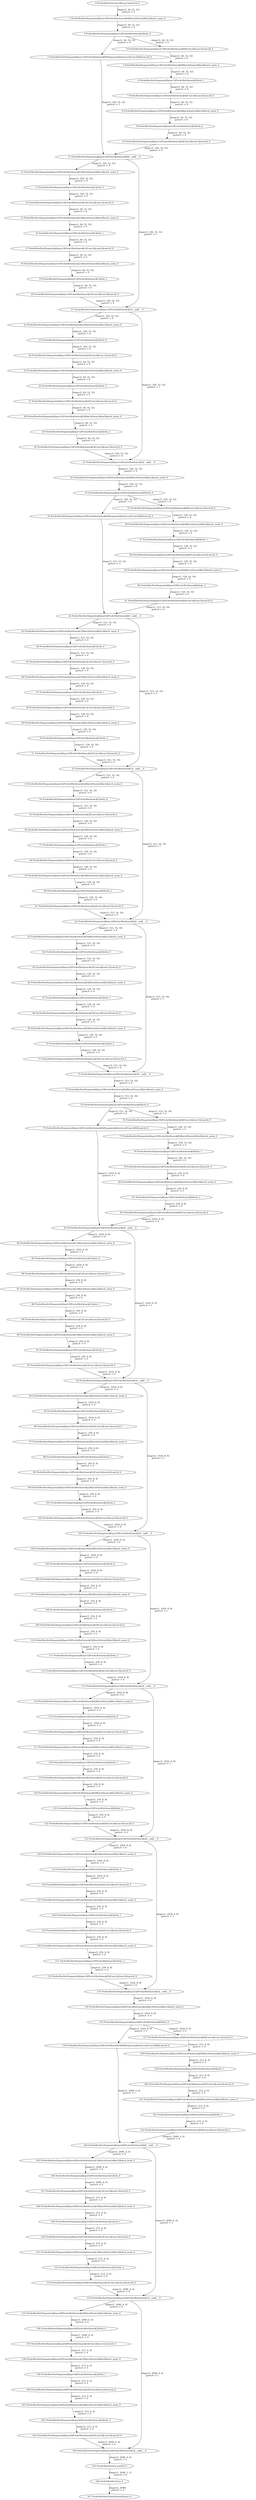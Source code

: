 strict digraph  {
"0 PreActResNet/Conv2d[conv1]/conv2d_0" [id=0, type=conv2d];
"1 PreActResNet/Sequential[layer1]/PreActBottleneck[0]/BatchNorm2d[bn1]/batch_norm_0" [id=1, type=batch_norm];
"2 PreActResNet/Sequential[layer1]/PreActBottleneck[0]/relu_0" [id=2, type=relu];
"3 PreActResNet/Sequential[layer1]/PreActBottleneck[0]/Sequential[shortcut]/Conv2d[0]/conv2d_0" [id=3, type=conv2d];
"4 PreActResNet/Sequential[layer1]/PreActBottleneck[0]/Conv2d[conv1]/conv2d_0" [id=4, type=conv2d];
"5 PreActResNet/Sequential[layer1]/PreActBottleneck[0]/BatchNorm2d[bn2]/batch_norm_0" [id=5, type=batch_norm];
"6 PreActResNet/Sequential[layer1]/PreActBottleneck[0]/relu_1" [id=6, type=relu];
"7 PreActResNet/Sequential[layer1]/PreActBottleneck[0]/Conv2d[conv2]/conv2d_0" [id=7, type=conv2d];
"8 PreActResNet/Sequential[layer1]/PreActBottleneck[0]/BatchNorm2d[bn3]/batch_norm_0" [id=8, type=batch_norm];
"9 PreActResNet/Sequential[layer1]/PreActBottleneck[0]/relu_2" [id=9, type=relu];
"10 PreActResNet/Sequential[layer1]/PreActBottleneck[0]/Conv2d[conv3]/conv2d_0" [id=10, type=conv2d];
"11 PreActResNet/Sequential[layer1]/PreActBottleneck[0]/__iadd___0" [id=11, type=__iadd__];
"12 PreActResNet/Sequential[layer1]/PreActBottleneck[1]/BatchNorm2d[bn1]/batch_norm_0" [id=12, type=batch_norm];
"13 PreActResNet/Sequential[layer1]/PreActBottleneck[1]/relu_0" [id=13, type=relu];
"14 PreActResNet/Sequential[layer1]/PreActBottleneck[1]/Conv2d[conv1]/conv2d_0" [id=14, type=conv2d];
"15 PreActResNet/Sequential[layer1]/PreActBottleneck[1]/BatchNorm2d[bn2]/batch_norm_0" [id=15, type=batch_norm];
"16 PreActResNet/Sequential[layer1]/PreActBottleneck[1]/relu_1" [id=16, type=relu];
"17 PreActResNet/Sequential[layer1]/PreActBottleneck[1]/Conv2d[conv2]/conv2d_0" [id=17, type=conv2d];
"18 PreActResNet/Sequential[layer1]/PreActBottleneck[1]/BatchNorm2d[bn3]/batch_norm_0" [id=18, type=batch_norm];
"19 PreActResNet/Sequential[layer1]/PreActBottleneck[1]/relu_2" [id=19, type=relu];
"20 PreActResNet/Sequential[layer1]/PreActBottleneck[1]/Conv2d[conv3]/conv2d_0" [id=20, type=conv2d];
"21 PreActResNet/Sequential[layer1]/PreActBottleneck[1]/__iadd___0" [id=21, type=__iadd__];
"22 PreActResNet/Sequential[layer1]/PreActBottleneck[2]/BatchNorm2d[bn1]/batch_norm_0" [id=22, type=batch_norm];
"23 PreActResNet/Sequential[layer1]/PreActBottleneck[2]/relu_0" [id=23, type=relu];
"24 PreActResNet/Sequential[layer1]/PreActBottleneck[2]/Conv2d[conv1]/conv2d_0" [id=24, type=conv2d];
"25 PreActResNet/Sequential[layer1]/PreActBottleneck[2]/BatchNorm2d[bn2]/batch_norm_0" [id=25, type=batch_norm];
"26 PreActResNet/Sequential[layer1]/PreActBottleneck[2]/relu_1" [id=26, type=relu];
"27 PreActResNet/Sequential[layer1]/PreActBottleneck[2]/Conv2d[conv2]/conv2d_0" [id=27, type=conv2d];
"28 PreActResNet/Sequential[layer1]/PreActBottleneck[2]/BatchNorm2d[bn3]/batch_norm_0" [id=28, type=batch_norm];
"29 PreActResNet/Sequential[layer1]/PreActBottleneck[2]/relu_2" [id=29, type=relu];
"30 PreActResNet/Sequential[layer1]/PreActBottleneck[2]/Conv2d[conv3]/conv2d_0" [id=30, type=conv2d];
"31 PreActResNet/Sequential[layer1]/PreActBottleneck[2]/__iadd___0" [id=31, type=__iadd__];
"32 PreActResNet/Sequential[layer2]/PreActBottleneck[0]/BatchNorm2d[bn1]/batch_norm_0" [id=32, type=batch_norm];
"33 PreActResNet/Sequential[layer2]/PreActBottleneck[0]/relu_0" [id=33, type=relu];
"34 PreActResNet/Sequential[layer2]/PreActBottleneck[0]/Sequential[shortcut]/Conv2d[0]/conv2d_0" [id=34, type=conv2d];
"35 PreActResNet/Sequential[layer2]/PreActBottleneck[0]/Conv2d[conv1]/conv2d_0" [id=35, type=conv2d];
"36 PreActResNet/Sequential[layer2]/PreActBottleneck[0]/BatchNorm2d[bn2]/batch_norm_0" [id=36, type=batch_norm];
"37 PreActResNet/Sequential[layer2]/PreActBottleneck[0]/relu_1" [id=37, type=relu];
"38 PreActResNet/Sequential[layer2]/PreActBottleneck[0]/Conv2d[conv2]/conv2d_0" [id=38, type=conv2d];
"39 PreActResNet/Sequential[layer2]/PreActBottleneck[0]/BatchNorm2d[bn3]/batch_norm_0" [id=39, type=batch_norm];
"40 PreActResNet/Sequential[layer2]/PreActBottleneck[0]/relu_2" [id=40, type=relu];
"41 PreActResNet/Sequential[layer2]/PreActBottleneck[0]/Conv2d[conv3]/conv2d_0" [id=41, type=conv2d];
"42 PreActResNet/Sequential[layer2]/PreActBottleneck[0]/__iadd___0" [id=42, type=__iadd__];
"43 PreActResNet/Sequential[layer2]/PreActBottleneck[1]/BatchNorm2d[bn1]/batch_norm_0" [id=43, type=batch_norm];
"44 PreActResNet/Sequential[layer2]/PreActBottleneck[1]/relu_0" [id=44, type=relu];
"45 PreActResNet/Sequential[layer2]/PreActBottleneck[1]/Conv2d[conv1]/conv2d_0" [id=45, type=conv2d];
"46 PreActResNet/Sequential[layer2]/PreActBottleneck[1]/BatchNorm2d[bn2]/batch_norm_0" [id=46, type=batch_norm];
"47 PreActResNet/Sequential[layer2]/PreActBottleneck[1]/relu_1" [id=47, type=relu];
"48 PreActResNet/Sequential[layer2]/PreActBottleneck[1]/Conv2d[conv2]/conv2d_0" [id=48, type=conv2d];
"49 PreActResNet/Sequential[layer2]/PreActBottleneck[1]/BatchNorm2d[bn3]/batch_norm_0" [id=49, type=batch_norm];
"50 PreActResNet/Sequential[layer2]/PreActBottleneck[1]/relu_2" [id=50, type=relu];
"51 PreActResNet/Sequential[layer2]/PreActBottleneck[1]/Conv2d[conv3]/conv2d_0" [id=51, type=conv2d];
"52 PreActResNet/Sequential[layer2]/PreActBottleneck[1]/__iadd___0" [id=52, type=__iadd__];
"53 PreActResNet/Sequential[layer2]/PreActBottleneck[2]/BatchNorm2d[bn1]/batch_norm_0" [id=53, type=batch_norm];
"54 PreActResNet/Sequential[layer2]/PreActBottleneck[2]/relu_0" [id=54, type=relu];
"55 PreActResNet/Sequential[layer2]/PreActBottleneck[2]/Conv2d[conv1]/conv2d_0" [id=55, type=conv2d];
"56 PreActResNet/Sequential[layer2]/PreActBottleneck[2]/BatchNorm2d[bn2]/batch_norm_0" [id=56, type=batch_norm];
"57 PreActResNet/Sequential[layer2]/PreActBottleneck[2]/relu_1" [id=57, type=relu];
"58 PreActResNet/Sequential[layer2]/PreActBottleneck[2]/Conv2d[conv2]/conv2d_0" [id=58, type=conv2d];
"59 PreActResNet/Sequential[layer2]/PreActBottleneck[2]/BatchNorm2d[bn3]/batch_norm_0" [id=59, type=batch_norm];
"60 PreActResNet/Sequential[layer2]/PreActBottleneck[2]/relu_2" [id=60, type=relu];
"61 PreActResNet/Sequential[layer2]/PreActBottleneck[2]/Conv2d[conv3]/conv2d_0" [id=61, type=conv2d];
"62 PreActResNet/Sequential[layer2]/PreActBottleneck[2]/__iadd___0" [id=62, type=__iadd__];
"63 PreActResNet/Sequential[layer2]/PreActBottleneck[3]/BatchNorm2d[bn1]/batch_norm_0" [id=63, type=batch_norm];
"64 PreActResNet/Sequential[layer2]/PreActBottleneck[3]/relu_0" [id=64, type=relu];
"65 PreActResNet/Sequential[layer2]/PreActBottleneck[3]/Conv2d[conv1]/conv2d_0" [id=65, type=conv2d];
"66 PreActResNet/Sequential[layer2]/PreActBottleneck[3]/BatchNorm2d[bn2]/batch_norm_0" [id=66, type=batch_norm];
"67 PreActResNet/Sequential[layer2]/PreActBottleneck[3]/relu_1" [id=67, type=relu];
"68 PreActResNet/Sequential[layer2]/PreActBottleneck[3]/Conv2d[conv2]/conv2d_0" [id=68, type=conv2d];
"69 PreActResNet/Sequential[layer2]/PreActBottleneck[3]/BatchNorm2d[bn3]/batch_norm_0" [id=69, type=batch_norm];
"70 PreActResNet/Sequential[layer2]/PreActBottleneck[3]/relu_2" [id=70, type=relu];
"71 PreActResNet/Sequential[layer2]/PreActBottleneck[3]/Conv2d[conv3]/conv2d_0" [id=71, type=conv2d];
"72 PreActResNet/Sequential[layer2]/PreActBottleneck[3]/__iadd___0" [id=72, type=__iadd__];
"73 PreActResNet/Sequential[layer3]/PreActBottleneck[0]/BatchNorm2d[bn1]/batch_norm_0" [id=73, type=batch_norm];
"74 PreActResNet/Sequential[layer3]/PreActBottleneck[0]/relu_0" [id=74, type=relu];
"75 PreActResNet/Sequential[layer3]/PreActBottleneck[0]/Sequential[shortcut]/Conv2d[0]/conv2d_0" [id=75, type=conv2d];
"76 PreActResNet/Sequential[layer3]/PreActBottleneck[0]/Conv2d[conv1]/conv2d_0" [id=76, type=conv2d];
"77 PreActResNet/Sequential[layer3]/PreActBottleneck[0]/BatchNorm2d[bn2]/batch_norm_0" [id=77, type=batch_norm];
"78 PreActResNet/Sequential[layer3]/PreActBottleneck[0]/relu_1" [id=78, type=relu];
"79 PreActResNet/Sequential[layer3]/PreActBottleneck[0]/Conv2d[conv2]/conv2d_0" [id=79, type=conv2d];
"80 PreActResNet/Sequential[layer3]/PreActBottleneck[0]/BatchNorm2d[bn3]/batch_norm_0" [id=80, type=batch_norm];
"81 PreActResNet/Sequential[layer3]/PreActBottleneck[0]/relu_2" [id=81, type=relu];
"82 PreActResNet/Sequential[layer3]/PreActBottleneck[0]/Conv2d[conv3]/conv2d_0" [id=82, type=conv2d];
"83 PreActResNet/Sequential[layer3]/PreActBottleneck[0]/__iadd___0" [id=83, type=__iadd__];
"84 PreActResNet/Sequential[layer3]/PreActBottleneck[1]/BatchNorm2d[bn1]/batch_norm_0" [id=84, type=batch_norm];
"85 PreActResNet/Sequential[layer3]/PreActBottleneck[1]/relu_0" [id=85, type=relu];
"86 PreActResNet/Sequential[layer3]/PreActBottleneck[1]/Conv2d[conv1]/conv2d_0" [id=86, type=conv2d];
"87 PreActResNet/Sequential[layer3]/PreActBottleneck[1]/BatchNorm2d[bn2]/batch_norm_0" [id=87, type=batch_norm];
"88 PreActResNet/Sequential[layer3]/PreActBottleneck[1]/relu_1" [id=88, type=relu];
"89 PreActResNet/Sequential[layer3]/PreActBottleneck[1]/Conv2d[conv2]/conv2d_0" [id=89, type=conv2d];
"90 PreActResNet/Sequential[layer3]/PreActBottleneck[1]/BatchNorm2d[bn3]/batch_norm_0" [id=90, type=batch_norm];
"91 PreActResNet/Sequential[layer3]/PreActBottleneck[1]/relu_2" [id=91, type=relu];
"92 PreActResNet/Sequential[layer3]/PreActBottleneck[1]/Conv2d[conv3]/conv2d_0" [id=92, type=conv2d];
"93 PreActResNet/Sequential[layer3]/PreActBottleneck[1]/__iadd___0" [id=93, type=__iadd__];
"94 PreActResNet/Sequential[layer3]/PreActBottleneck[2]/BatchNorm2d[bn1]/batch_norm_0" [id=94, type=batch_norm];
"95 PreActResNet/Sequential[layer3]/PreActBottleneck[2]/relu_0" [id=95, type=relu];
"96 PreActResNet/Sequential[layer3]/PreActBottleneck[2]/Conv2d[conv1]/conv2d_0" [id=96, type=conv2d];
"97 PreActResNet/Sequential[layer3]/PreActBottleneck[2]/BatchNorm2d[bn2]/batch_norm_0" [id=97, type=batch_norm];
"98 PreActResNet/Sequential[layer3]/PreActBottleneck[2]/relu_1" [id=98, type=relu];
"99 PreActResNet/Sequential[layer3]/PreActBottleneck[2]/Conv2d[conv2]/conv2d_0" [id=99, type=conv2d];
"100 PreActResNet/Sequential[layer3]/PreActBottleneck[2]/BatchNorm2d[bn3]/batch_norm_0" [id=100, type=batch_norm];
"101 PreActResNet/Sequential[layer3]/PreActBottleneck[2]/relu_2" [id=101, type=relu];
"102 PreActResNet/Sequential[layer3]/PreActBottleneck[2]/Conv2d[conv3]/conv2d_0" [id=102, type=conv2d];
"103 PreActResNet/Sequential[layer3]/PreActBottleneck[2]/__iadd___0" [id=103, type=__iadd__];
"104 PreActResNet/Sequential[layer3]/PreActBottleneck[3]/BatchNorm2d[bn1]/batch_norm_0" [id=104, type=batch_norm];
"105 PreActResNet/Sequential[layer3]/PreActBottleneck[3]/relu_0" [id=105, type=relu];
"106 PreActResNet/Sequential[layer3]/PreActBottleneck[3]/Conv2d[conv1]/conv2d_0" [id=106, type=conv2d];
"107 PreActResNet/Sequential[layer3]/PreActBottleneck[3]/BatchNorm2d[bn2]/batch_norm_0" [id=107, type=batch_norm];
"108 PreActResNet/Sequential[layer3]/PreActBottleneck[3]/relu_1" [id=108, type=relu];
"109 PreActResNet/Sequential[layer3]/PreActBottleneck[3]/Conv2d[conv2]/conv2d_0" [id=109, type=conv2d];
"110 PreActResNet/Sequential[layer3]/PreActBottleneck[3]/BatchNorm2d[bn3]/batch_norm_0" [id=110, type=batch_norm];
"111 PreActResNet/Sequential[layer3]/PreActBottleneck[3]/relu_2" [id=111, type=relu];
"112 PreActResNet/Sequential[layer3]/PreActBottleneck[3]/Conv2d[conv3]/conv2d_0" [id=112, type=conv2d];
"113 PreActResNet/Sequential[layer3]/PreActBottleneck[3]/__iadd___0" [id=113, type=__iadd__];
"114 PreActResNet/Sequential[layer3]/PreActBottleneck[4]/BatchNorm2d[bn1]/batch_norm_0" [id=114, type=batch_norm];
"115 PreActResNet/Sequential[layer3]/PreActBottleneck[4]/relu_0" [id=115, type=relu];
"116 PreActResNet/Sequential[layer3]/PreActBottleneck[4]/Conv2d[conv1]/conv2d_0" [id=116, type=conv2d];
"117 PreActResNet/Sequential[layer3]/PreActBottleneck[4]/BatchNorm2d[bn2]/batch_norm_0" [id=117, type=batch_norm];
"118 PreActResNet/Sequential[layer3]/PreActBottleneck[4]/relu_1" [id=118, type=relu];
"119 PreActResNet/Sequential[layer3]/PreActBottleneck[4]/Conv2d[conv2]/conv2d_0" [id=119, type=conv2d];
"120 PreActResNet/Sequential[layer3]/PreActBottleneck[4]/BatchNorm2d[bn3]/batch_norm_0" [id=120, type=batch_norm];
"121 PreActResNet/Sequential[layer3]/PreActBottleneck[4]/relu_2" [id=121, type=relu];
"122 PreActResNet/Sequential[layer3]/PreActBottleneck[4]/Conv2d[conv3]/conv2d_0" [id=122, type=conv2d];
"123 PreActResNet/Sequential[layer3]/PreActBottleneck[4]/__iadd___0" [id=123, type=__iadd__];
"124 PreActResNet/Sequential[layer3]/PreActBottleneck[5]/BatchNorm2d[bn1]/batch_norm_0" [id=124, type=batch_norm];
"125 PreActResNet/Sequential[layer3]/PreActBottleneck[5]/relu_0" [id=125, type=relu];
"126 PreActResNet/Sequential[layer3]/PreActBottleneck[5]/Conv2d[conv1]/conv2d_0" [id=126, type=conv2d];
"127 PreActResNet/Sequential[layer3]/PreActBottleneck[5]/BatchNorm2d[bn2]/batch_norm_0" [id=127, type=batch_norm];
"128 PreActResNet/Sequential[layer3]/PreActBottleneck[5]/relu_1" [id=128, type=relu];
"129 PreActResNet/Sequential[layer3]/PreActBottleneck[5]/Conv2d[conv2]/conv2d_0" [id=129, type=conv2d];
"130 PreActResNet/Sequential[layer3]/PreActBottleneck[5]/BatchNorm2d[bn3]/batch_norm_0" [id=130, type=batch_norm];
"131 PreActResNet/Sequential[layer3]/PreActBottleneck[5]/relu_2" [id=131, type=relu];
"132 PreActResNet/Sequential[layer3]/PreActBottleneck[5]/Conv2d[conv3]/conv2d_0" [id=132, type=conv2d];
"133 PreActResNet/Sequential[layer3]/PreActBottleneck[5]/__iadd___0" [id=133, type=__iadd__];
"134 PreActResNet/Sequential[layer4]/PreActBottleneck[0]/BatchNorm2d[bn1]/batch_norm_0" [id=134, type=batch_norm];
"135 PreActResNet/Sequential[layer4]/PreActBottleneck[0]/relu_0" [id=135, type=relu];
"136 PreActResNet/Sequential[layer4]/PreActBottleneck[0]/Sequential[shortcut]/Conv2d[0]/conv2d_0" [id=136, type=conv2d];
"137 PreActResNet/Sequential[layer4]/PreActBottleneck[0]/Conv2d[conv1]/conv2d_0" [id=137, type=conv2d];
"138 PreActResNet/Sequential[layer4]/PreActBottleneck[0]/BatchNorm2d[bn2]/batch_norm_0" [id=138, type=batch_norm];
"139 PreActResNet/Sequential[layer4]/PreActBottleneck[0]/relu_1" [id=139, type=relu];
"140 PreActResNet/Sequential[layer4]/PreActBottleneck[0]/Conv2d[conv2]/conv2d_0" [id=140, type=conv2d];
"141 PreActResNet/Sequential[layer4]/PreActBottleneck[0]/BatchNorm2d[bn3]/batch_norm_0" [id=141, type=batch_norm];
"142 PreActResNet/Sequential[layer4]/PreActBottleneck[0]/relu_2" [id=142, type=relu];
"143 PreActResNet/Sequential[layer4]/PreActBottleneck[0]/Conv2d[conv3]/conv2d_0" [id=143, type=conv2d];
"144 PreActResNet/Sequential[layer4]/PreActBottleneck[0]/__iadd___0" [id=144, type=__iadd__];
"145 PreActResNet/Sequential[layer4]/PreActBottleneck[1]/BatchNorm2d[bn1]/batch_norm_0" [id=145, type=batch_norm];
"146 PreActResNet/Sequential[layer4]/PreActBottleneck[1]/relu_0" [id=146, type=relu];
"147 PreActResNet/Sequential[layer4]/PreActBottleneck[1]/Conv2d[conv1]/conv2d_0" [id=147, type=conv2d];
"148 PreActResNet/Sequential[layer4]/PreActBottleneck[1]/BatchNorm2d[bn2]/batch_norm_0" [id=148, type=batch_norm];
"149 PreActResNet/Sequential[layer4]/PreActBottleneck[1]/relu_1" [id=149, type=relu];
"150 PreActResNet/Sequential[layer4]/PreActBottleneck[1]/Conv2d[conv2]/conv2d_0" [id=150, type=conv2d];
"151 PreActResNet/Sequential[layer4]/PreActBottleneck[1]/BatchNorm2d[bn3]/batch_norm_0" [id=151, type=batch_norm];
"152 PreActResNet/Sequential[layer4]/PreActBottleneck[1]/relu_2" [id=152, type=relu];
"153 PreActResNet/Sequential[layer4]/PreActBottleneck[1]/Conv2d[conv3]/conv2d_0" [id=153, type=conv2d];
"154 PreActResNet/Sequential[layer4]/PreActBottleneck[1]/__iadd___0" [id=154, type=__iadd__];
"155 PreActResNet/Sequential[layer4]/PreActBottleneck[2]/BatchNorm2d[bn1]/batch_norm_0" [id=155, type=batch_norm];
"156 PreActResNet/Sequential[layer4]/PreActBottleneck[2]/relu_0" [id=156, type=relu];
"157 PreActResNet/Sequential[layer4]/PreActBottleneck[2]/Conv2d[conv1]/conv2d_0" [id=157, type=conv2d];
"158 PreActResNet/Sequential[layer4]/PreActBottleneck[2]/BatchNorm2d[bn2]/batch_norm_0" [id=158, type=batch_norm];
"159 PreActResNet/Sequential[layer4]/PreActBottleneck[2]/relu_1" [id=159, type=relu];
"160 PreActResNet/Sequential[layer4]/PreActBottleneck[2]/Conv2d[conv2]/conv2d_0" [id=160, type=conv2d];
"161 PreActResNet/Sequential[layer4]/PreActBottleneck[2]/BatchNorm2d[bn3]/batch_norm_0" [id=161, type=batch_norm];
"162 PreActResNet/Sequential[layer4]/PreActBottleneck[2]/relu_2" [id=162, type=relu];
"163 PreActResNet/Sequential[layer4]/PreActBottleneck[2]/Conv2d[conv3]/conv2d_0" [id=163, type=conv2d];
"164 PreActResNet/Sequential[layer4]/PreActBottleneck[2]/__iadd___0" [id=164, type=__iadd__];
"165 PreActResNet/avg_pool2d_0" [id=165, type=avg_pool2d];
"166 PreActResNet/view_0" [id=166, type=view];
"167 PreActResNet/Linear[linear]/linear_0" [id=167, type=linear];
"0 PreActResNet/Conv2d[conv1]/conv2d_0" -> "1 PreActResNet/Sequential[layer1]/PreActBottleneck[0]/BatchNorm2d[bn1]/batch_norm_0"  [label="shape:(1, 64, 32, 32)\nports:0 -> 0", style=solid];
"1 PreActResNet/Sequential[layer1]/PreActBottleneck[0]/BatchNorm2d[bn1]/batch_norm_0" -> "2 PreActResNet/Sequential[layer1]/PreActBottleneck[0]/relu_0"  [label="shape:(1, 64, 32, 32)\nports:0 -> 0", style=solid];
"2 PreActResNet/Sequential[layer1]/PreActBottleneck[0]/relu_0" -> "3 PreActResNet/Sequential[layer1]/PreActBottleneck[0]/Sequential[shortcut]/Conv2d[0]/conv2d_0"  [label="shape:(1, 64, 32, 32)\nports:0 -> 0", style=solid];
"2 PreActResNet/Sequential[layer1]/PreActBottleneck[0]/relu_0" -> "4 PreActResNet/Sequential[layer1]/PreActBottleneck[0]/Conv2d[conv1]/conv2d_0"  [label="shape:(1, 64, 32, 32)\nports:0 -> 0", style=solid];
"3 PreActResNet/Sequential[layer1]/PreActBottleneck[0]/Sequential[shortcut]/Conv2d[0]/conv2d_0" -> "11 PreActResNet/Sequential[layer1]/PreActBottleneck[0]/__iadd___0"  [label="shape:(1, 256, 32, 32)\nports:0 -> 1", style=solid];
"4 PreActResNet/Sequential[layer1]/PreActBottleneck[0]/Conv2d[conv1]/conv2d_0" -> "5 PreActResNet/Sequential[layer1]/PreActBottleneck[0]/BatchNorm2d[bn2]/batch_norm_0"  [label="shape:(1, 64, 32, 32)\nports:0 -> 0", style=solid];
"5 PreActResNet/Sequential[layer1]/PreActBottleneck[0]/BatchNorm2d[bn2]/batch_norm_0" -> "6 PreActResNet/Sequential[layer1]/PreActBottleneck[0]/relu_1"  [label="shape:(1, 64, 32, 32)\nports:0 -> 0", style=solid];
"6 PreActResNet/Sequential[layer1]/PreActBottleneck[0]/relu_1" -> "7 PreActResNet/Sequential[layer1]/PreActBottleneck[0]/Conv2d[conv2]/conv2d_0"  [label="shape:(1, 64, 32, 32)\nports:0 -> 0", style=solid];
"7 PreActResNet/Sequential[layer1]/PreActBottleneck[0]/Conv2d[conv2]/conv2d_0" -> "8 PreActResNet/Sequential[layer1]/PreActBottleneck[0]/BatchNorm2d[bn3]/batch_norm_0"  [label="shape:(1, 64, 32, 32)\nports:0 -> 0", style=solid];
"8 PreActResNet/Sequential[layer1]/PreActBottleneck[0]/BatchNorm2d[bn3]/batch_norm_0" -> "9 PreActResNet/Sequential[layer1]/PreActBottleneck[0]/relu_2"  [label="shape:(1, 64, 32, 32)\nports:0 -> 0", style=solid];
"9 PreActResNet/Sequential[layer1]/PreActBottleneck[0]/relu_2" -> "10 PreActResNet/Sequential[layer1]/PreActBottleneck[0]/Conv2d[conv3]/conv2d_0"  [label="shape:(1, 64, 32, 32)\nports:0 -> 0", style=solid];
"10 PreActResNet/Sequential[layer1]/PreActBottleneck[0]/Conv2d[conv3]/conv2d_0" -> "11 PreActResNet/Sequential[layer1]/PreActBottleneck[0]/__iadd___0"  [label="shape:(1, 256, 32, 32)\nports:0 -> 0", style=solid];
"11 PreActResNet/Sequential[layer1]/PreActBottleneck[0]/__iadd___0" -> "12 PreActResNet/Sequential[layer1]/PreActBottleneck[1]/BatchNorm2d[bn1]/batch_norm_0"  [label="shape:(1, 256, 32, 32)\nports:0 -> 0", style=solid];
"11 PreActResNet/Sequential[layer1]/PreActBottleneck[0]/__iadd___0" -> "21 PreActResNet/Sequential[layer1]/PreActBottleneck[1]/__iadd___0"  [label="shape:(1, 256, 32, 32)\nports:0 -> 1", style=solid];
"12 PreActResNet/Sequential[layer1]/PreActBottleneck[1]/BatchNorm2d[bn1]/batch_norm_0" -> "13 PreActResNet/Sequential[layer1]/PreActBottleneck[1]/relu_0"  [label="shape:(1, 256, 32, 32)\nports:0 -> 0", style=solid];
"13 PreActResNet/Sequential[layer1]/PreActBottleneck[1]/relu_0" -> "14 PreActResNet/Sequential[layer1]/PreActBottleneck[1]/Conv2d[conv1]/conv2d_0"  [label="shape:(1, 256, 32, 32)\nports:0 -> 0", style=solid];
"14 PreActResNet/Sequential[layer1]/PreActBottleneck[1]/Conv2d[conv1]/conv2d_0" -> "15 PreActResNet/Sequential[layer1]/PreActBottleneck[1]/BatchNorm2d[bn2]/batch_norm_0"  [label="shape:(1, 64, 32, 32)\nports:0 -> 0", style=solid];
"15 PreActResNet/Sequential[layer1]/PreActBottleneck[1]/BatchNorm2d[bn2]/batch_norm_0" -> "16 PreActResNet/Sequential[layer1]/PreActBottleneck[1]/relu_1"  [label="shape:(1, 64, 32, 32)\nports:0 -> 0", style=solid];
"16 PreActResNet/Sequential[layer1]/PreActBottleneck[1]/relu_1" -> "17 PreActResNet/Sequential[layer1]/PreActBottleneck[1]/Conv2d[conv2]/conv2d_0"  [label="shape:(1, 64, 32, 32)\nports:0 -> 0", style=solid];
"17 PreActResNet/Sequential[layer1]/PreActBottleneck[1]/Conv2d[conv2]/conv2d_0" -> "18 PreActResNet/Sequential[layer1]/PreActBottleneck[1]/BatchNorm2d[bn3]/batch_norm_0"  [label="shape:(1, 64, 32, 32)\nports:0 -> 0", style=solid];
"18 PreActResNet/Sequential[layer1]/PreActBottleneck[1]/BatchNorm2d[bn3]/batch_norm_0" -> "19 PreActResNet/Sequential[layer1]/PreActBottleneck[1]/relu_2"  [label="shape:(1, 64, 32, 32)\nports:0 -> 0", style=solid];
"19 PreActResNet/Sequential[layer1]/PreActBottleneck[1]/relu_2" -> "20 PreActResNet/Sequential[layer1]/PreActBottleneck[1]/Conv2d[conv3]/conv2d_0"  [label="shape:(1, 64, 32, 32)\nports:0 -> 0", style=solid];
"20 PreActResNet/Sequential[layer1]/PreActBottleneck[1]/Conv2d[conv3]/conv2d_0" -> "21 PreActResNet/Sequential[layer1]/PreActBottleneck[1]/__iadd___0"  [label="shape:(1, 256, 32, 32)\nports:0 -> 0", style=solid];
"21 PreActResNet/Sequential[layer1]/PreActBottleneck[1]/__iadd___0" -> "22 PreActResNet/Sequential[layer1]/PreActBottleneck[2]/BatchNorm2d[bn1]/batch_norm_0"  [label="shape:(1, 256, 32, 32)\nports:0 -> 0", style=solid];
"21 PreActResNet/Sequential[layer1]/PreActBottleneck[1]/__iadd___0" -> "31 PreActResNet/Sequential[layer1]/PreActBottleneck[2]/__iadd___0"  [label="shape:(1, 256, 32, 32)\nports:0 -> 1", style=solid];
"22 PreActResNet/Sequential[layer1]/PreActBottleneck[2]/BatchNorm2d[bn1]/batch_norm_0" -> "23 PreActResNet/Sequential[layer1]/PreActBottleneck[2]/relu_0"  [label="shape:(1, 256, 32, 32)\nports:0 -> 0", style=solid];
"23 PreActResNet/Sequential[layer1]/PreActBottleneck[2]/relu_0" -> "24 PreActResNet/Sequential[layer1]/PreActBottleneck[2]/Conv2d[conv1]/conv2d_0"  [label="shape:(1, 256, 32, 32)\nports:0 -> 0", style=solid];
"24 PreActResNet/Sequential[layer1]/PreActBottleneck[2]/Conv2d[conv1]/conv2d_0" -> "25 PreActResNet/Sequential[layer1]/PreActBottleneck[2]/BatchNorm2d[bn2]/batch_norm_0"  [label="shape:(1, 64, 32, 32)\nports:0 -> 0", style=solid];
"25 PreActResNet/Sequential[layer1]/PreActBottleneck[2]/BatchNorm2d[bn2]/batch_norm_0" -> "26 PreActResNet/Sequential[layer1]/PreActBottleneck[2]/relu_1"  [label="shape:(1, 64, 32, 32)\nports:0 -> 0", style=solid];
"26 PreActResNet/Sequential[layer1]/PreActBottleneck[2]/relu_1" -> "27 PreActResNet/Sequential[layer1]/PreActBottleneck[2]/Conv2d[conv2]/conv2d_0"  [label="shape:(1, 64, 32, 32)\nports:0 -> 0", style=solid];
"27 PreActResNet/Sequential[layer1]/PreActBottleneck[2]/Conv2d[conv2]/conv2d_0" -> "28 PreActResNet/Sequential[layer1]/PreActBottleneck[2]/BatchNorm2d[bn3]/batch_norm_0"  [label="shape:(1, 64, 32, 32)\nports:0 -> 0", style=solid];
"28 PreActResNet/Sequential[layer1]/PreActBottleneck[2]/BatchNorm2d[bn3]/batch_norm_0" -> "29 PreActResNet/Sequential[layer1]/PreActBottleneck[2]/relu_2"  [label="shape:(1, 64, 32, 32)\nports:0 -> 0", style=solid];
"29 PreActResNet/Sequential[layer1]/PreActBottleneck[2]/relu_2" -> "30 PreActResNet/Sequential[layer1]/PreActBottleneck[2]/Conv2d[conv3]/conv2d_0"  [label="shape:(1, 64, 32, 32)\nports:0 -> 0", style=solid];
"30 PreActResNet/Sequential[layer1]/PreActBottleneck[2]/Conv2d[conv3]/conv2d_0" -> "31 PreActResNet/Sequential[layer1]/PreActBottleneck[2]/__iadd___0"  [label="shape:(1, 256, 32, 32)\nports:0 -> 0", style=solid];
"31 PreActResNet/Sequential[layer1]/PreActBottleneck[2]/__iadd___0" -> "32 PreActResNet/Sequential[layer2]/PreActBottleneck[0]/BatchNorm2d[bn1]/batch_norm_0"  [label="shape:(1, 256, 32, 32)\nports:0 -> 0", style=solid];
"32 PreActResNet/Sequential[layer2]/PreActBottleneck[0]/BatchNorm2d[bn1]/batch_norm_0" -> "33 PreActResNet/Sequential[layer2]/PreActBottleneck[0]/relu_0"  [label="shape:(1, 256, 32, 32)\nports:0 -> 0", style=solid];
"33 PreActResNet/Sequential[layer2]/PreActBottleneck[0]/relu_0" -> "34 PreActResNet/Sequential[layer2]/PreActBottleneck[0]/Sequential[shortcut]/Conv2d[0]/conv2d_0"  [label="shape:(1, 256, 32, 32)\nports:0 -> 0", style=solid];
"33 PreActResNet/Sequential[layer2]/PreActBottleneck[0]/relu_0" -> "35 PreActResNet/Sequential[layer2]/PreActBottleneck[0]/Conv2d[conv1]/conv2d_0"  [label="shape:(1, 256, 32, 32)\nports:0 -> 0", style=solid];
"34 PreActResNet/Sequential[layer2]/PreActBottleneck[0]/Sequential[shortcut]/Conv2d[0]/conv2d_0" -> "42 PreActResNet/Sequential[layer2]/PreActBottleneck[0]/__iadd___0"  [label="shape:(1, 512, 16, 16)\nports:0 -> 1", style=solid];
"35 PreActResNet/Sequential[layer2]/PreActBottleneck[0]/Conv2d[conv1]/conv2d_0" -> "36 PreActResNet/Sequential[layer2]/PreActBottleneck[0]/BatchNorm2d[bn2]/batch_norm_0"  [label="shape:(1, 128, 32, 32)\nports:0 -> 0", style=solid];
"36 PreActResNet/Sequential[layer2]/PreActBottleneck[0]/BatchNorm2d[bn2]/batch_norm_0" -> "37 PreActResNet/Sequential[layer2]/PreActBottleneck[0]/relu_1"  [label="shape:(1, 128, 32, 32)\nports:0 -> 0", style=solid];
"37 PreActResNet/Sequential[layer2]/PreActBottleneck[0]/relu_1" -> "38 PreActResNet/Sequential[layer2]/PreActBottleneck[0]/Conv2d[conv2]/conv2d_0"  [label="shape:(1, 128, 32, 32)\nports:0 -> 0", style=solid];
"38 PreActResNet/Sequential[layer2]/PreActBottleneck[0]/Conv2d[conv2]/conv2d_0" -> "39 PreActResNet/Sequential[layer2]/PreActBottleneck[0]/BatchNorm2d[bn3]/batch_norm_0"  [label="shape:(1, 128, 16, 16)\nports:0 -> 0", style=solid];
"39 PreActResNet/Sequential[layer2]/PreActBottleneck[0]/BatchNorm2d[bn3]/batch_norm_0" -> "40 PreActResNet/Sequential[layer2]/PreActBottleneck[0]/relu_2"  [label="shape:(1, 128, 16, 16)\nports:0 -> 0", style=solid];
"40 PreActResNet/Sequential[layer2]/PreActBottleneck[0]/relu_2" -> "41 PreActResNet/Sequential[layer2]/PreActBottleneck[0]/Conv2d[conv3]/conv2d_0"  [label="shape:(1, 128, 16, 16)\nports:0 -> 0", style=solid];
"41 PreActResNet/Sequential[layer2]/PreActBottleneck[0]/Conv2d[conv3]/conv2d_0" -> "42 PreActResNet/Sequential[layer2]/PreActBottleneck[0]/__iadd___0"  [label="shape:(1, 512, 16, 16)\nports:0 -> 0", style=solid];
"42 PreActResNet/Sequential[layer2]/PreActBottleneck[0]/__iadd___0" -> "43 PreActResNet/Sequential[layer2]/PreActBottleneck[1]/BatchNorm2d[bn1]/batch_norm_0"  [label="shape:(1, 512, 16, 16)\nports:0 -> 0", style=solid];
"42 PreActResNet/Sequential[layer2]/PreActBottleneck[0]/__iadd___0" -> "52 PreActResNet/Sequential[layer2]/PreActBottleneck[1]/__iadd___0"  [label="shape:(1, 512, 16, 16)\nports:0 -> 1", style=solid];
"43 PreActResNet/Sequential[layer2]/PreActBottleneck[1]/BatchNorm2d[bn1]/batch_norm_0" -> "44 PreActResNet/Sequential[layer2]/PreActBottleneck[1]/relu_0"  [label="shape:(1, 512, 16, 16)\nports:0 -> 0", style=solid];
"44 PreActResNet/Sequential[layer2]/PreActBottleneck[1]/relu_0" -> "45 PreActResNet/Sequential[layer2]/PreActBottleneck[1]/Conv2d[conv1]/conv2d_0"  [label="shape:(1, 512, 16, 16)\nports:0 -> 0", style=solid];
"45 PreActResNet/Sequential[layer2]/PreActBottleneck[1]/Conv2d[conv1]/conv2d_0" -> "46 PreActResNet/Sequential[layer2]/PreActBottleneck[1]/BatchNorm2d[bn2]/batch_norm_0"  [label="shape:(1, 128, 16, 16)\nports:0 -> 0", style=solid];
"46 PreActResNet/Sequential[layer2]/PreActBottleneck[1]/BatchNorm2d[bn2]/batch_norm_0" -> "47 PreActResNet/Sequential[layer2]/PreActBottleneck[1]/relu_1"  [label="shape:(1, 128, 16, 16)\nports:0 -> 0", style=solid];
"47 PreActResNet/Sequential[layer2]/PreActBottleneck[1]/relu_1" -> "48 PreActResNet/Sequential[layer2]/PreActBottleneck[1]/Conv2d[conv2]/conv2d_0"  [label="shape:(1, 128, 16, 16)\nports:0 -> 0", style=solid];
"48 PreActResNet/Sequential[layer2]/PreActBottleneck[1]/Conv2d[conv2]/conv2d_0" -> "49 PreActResNet/Sequential[layer2]/PreActBottleneck[1]/BatchNorm2d[bn3]/batch_norm_0"  [label="shape:(1, 128, 16, 16)\nports:0 -> 0", style=solid];
"49 PreActResNet/Sequential[layer2]/PreActBottleneck[1]/BatchNorm2d[bn3]/batch_norm_0" -> "50 PreActResNet/Sequential[layer2]/PreActBottleneck[1]/relu_2"  [label="shape:(1, 128, 16, 16)\nports:0 -> 0", style=solid];
"50 PreActResNet/Sequential[layer2]/PreActBottleneck[1]/relu_2" -> "51 PreActResNet/Sequential[layer2]/PreActBottleneck[1]/Conv2d[conv3]/conv2d_0"  [label="shape:(1, 128, 16, 16)\nports:0 -> 0", style=solid];
"51 PreActResNet/Sequential[layer2]/PreActBottleneck[1]/Conv2d[conv3]/conv2d_0" -> "52 PreActResNet/Sequential[layer2]/PreActBottleneck[1]/__iadd___0"  [label="shape:(1, 512, 16, 16)\nports:0 -> 0", style=solid];
"52 PreActResNet/Sequential[layer2]/PreActBottleneck[1]/__iadd___0" -> "53 PreActResNet/Sequential[layer2]/PreActBottleneck[2]/BatchNorm2d[bn1]/batch_norm_0"  [label="shape:(1, 512, 16, 16)\nports:0 -> 0", style=solid];
"52 PreActResNet/Sequential[layer2]/PreActBottleneck[1]/__iadd___0" -> "62 PreActResNet/Sequential[layer2]/PreActBottleneck[2]/__iadd___0"  [label="shape:(1, 512, 16, 16)\nports:0 -> 1", style=solid];
"53 PreActResNet/Sequential[layer2]/PreActBottleneck[2]/BatchNorm2d[bn1]/batch_norm_0" -> "54 PreActResNet/Sequential[layer2]/PreActBottleneck[2]/relu_0"  [label="shape:(1, 512, 16, 16)\nports:0 -> 0", style=solid];
"54 PreActResNet/Sequential[layer2]/PreActBottleneck[2]/relu_0" -> "55 PreActResNet/Sequential[layer2]/PreActBottleneck[2]/Conv2d[conv1]/conv2d_0"  [label="shape:(1, 512, 16, 16)\nports:0 -> 0", style=solid];
"55 PreActResNet/Sequential[layer2]/PreActBottleneck[2]/Conv2d[conv1]/conv2d_0" -> "56 PreActResNet/Sequential[layer2]/PreActBottleneck[2]/BatchNorm2d[bn2]/batch_norm_0"  [label="shape:(1, 128, 16, 16)\nports:0 -> 0", style=solid];
"56 PreActResNet/Sequential[layer2]/PreActBottleneck[2]/BatchNorm2d[bn2]/batch_norm_0" -> "57 PreActResNet/Sequential[layer2]/PreActBottleneck[2]/relu_1"  [label="shape:(1, 128, 16, 16)\nports:0 -> 0", style=solid];
"57 PreActResNet/Sequential[layer2]/PreActBottleneck[2]/relu_1" -> "58 PreActResNet/Sequential[layer2]/PreActBottleneck[2]/Conv2d[conv2]/conv2d_0"  [label="shape:(1, 128, 16, 16)\nports:0 -> 0", style=solid];
"58 PreActResNet/Sequential[layer2]/PreActBottleneck[2]/Conv2d[conv2]/conv2d_0" -> "59 PreActResNet/Sequential[layer2]/PreActBottleneck[2]/BatchNorm2d[bn3]/batch_norm_0"  [label="shape:(1, 128, 16, 16)\nports:0 -> 0", style=solid];
"59 PreActResNet/Sequential[layer2]/PreActBottleneck[2]/BatchNorm2d[bn3]/batch_norm_0" -> "60 PreActResNet/Sequential[layer2]/PreActBottleneck[2]/relu_2"  [label="shape:(1, 128, 16, 16)\nports:0 -> 0", style=solid];
"60 PreActResNet/Sequential[layer2]/PreActBottleneck[2]/relu_2" -> "61 PreActResNet/Sequential[layer2]/PreActBottleneck[2]/Conv2d[conv3]/conv2d_0"  [label="shape:(1, 128, 16, 16)\nports:0 -> 0", style=solid];
"61 PreActResNet/Sequential[layer2]/PreActBottleneck[2]/Conv2d[conv3]/conv2d_0" -> "62 PreActResNet/Sequential[layer2]/PreActBottleneck[2]/__iadd___0"  [label="shape:(1, 512, 16, 16)\nports:0 -> 0", style=solid];
"62 PreActResNet/Sequential[layer2]/PreActBottleneck[2]/__iadd___0" -> "63 PreActResNet/Sequential[layer2]/PreActBottleneck[3]/BatchNorm2d[bn1]/batch_norm_0"  [label="shape:(1, 512, 16, 16)\nports:0 -> 0", style=solid];
"62 PreActResNet/Sequential[layer2]/PreActBottleneck[2]/__iadd___0" -> "72 PreActResNet/Sequential[layer2]/PreActBottleneck[3]/__iadd___0"  [label="shape:(1, 512, 16, 16)\nports:0 -> 1", style=solid];
"63 PreActResNet/Sequential[layer2]/PreActBottleneck[3]/BatchNorm2d[bn1]/batch_norm_0" -> "64 PreActResNet/Sequential[layer2]/PreActBottleneck[3]/relu_0"  [label="shape:(1, 512, 16, 16)\nports:0 -> 0", style=solid];
"64 PreActResNet/Sequential[layer2]/PreActBottleneck[3]/relu_0" -> "65 PreActResNet/Sequential[layer2]/PreActBottleneck[3]/Conv2d[conv1]/conv2d_0"  [label="shape:(1, 512, 16, 16)\nports:0 -> 0", style=solid];
"65 PreActResNet/Sequential[layer2]/PreActBottleneck[3]/Conv2d[conv1]/conv2d_0" -> "66 PreActResNet/Sequential[layer2]/PreActBottleneck[3]/BatchNorm2d[bn2]/batch_norm_0"  [label="shape:(1, 128, 16, 16)\nports:0 -> 0", style=solid];
"66 PreActResNet/Sequential[layer2]/PreActBottleneck[3]/BatchNorm2d[bn2]/batch_norm_0" -> "67 PreActResNet/Sequential[layer2]/PreActBottleneck[3]/relu_1"  [label="shape:(1, 128, 16, 16)\nports:0 -> 0", style=solid];
"67 PreActResNet/Sequential[layer2]/PreActBottleneck[3]/relu_1" -> "68 PreActResNet/Sequential[layer2]/PreActBottleneck[3]/Conv2d[conv2]/conv2d_0"  [label="shape:(1, 128, 16, 16)\nports:0 -> 0", style=solid];
"68 PreActResNet/Sequential[layer2]/PreActBottleneck[3]/Conv2d[conv2]/conv2d_0" -> "69 PreActResNet/Sequential[layer2]/PreActBottleneck[3]/BatchNorm2d[bn3]/batch_norm_0"  [label="shape:(1, 128, 16, 16)\nports:0 -> 0", style=solid];
"69 PreActResNet/Sequential[layer2]/PreActBottleneck[3]/BatchNorm2d[bn3]/batch_norm_0" -> "70 PreActResNet/Sequential[layer2]/PreActBottleneck[3]/relu_2"  [label="shape:(1, 128, 16, 16)\nports:0 -> 0", style=solid];
"70 PreActResNet/Sequential[layer2]/PreActBottleneck[3]/relu_2" -> "71 PreActResNet/Sequential[layer2]/PreActBottleneck[3]/Conv2d[conv3]/conv2d_0"  [label="shape:(1, 128, 16, 16)\nports:0 -> 0", style=solid];
"71 PreActResNet/Sequential[layer2]/PreActBottleneck[3]/Conv2d[conv3]/conv2d_0" -> "72 PreActResNet/Sequential[layer2]/PreActBottleneck[3]/__iadd___0"  [label="shape:(1, 512, 16, 16)\nports:0 -> 0", style=solid];
"72 PreActResNet/Sequential[layer2]/PreActBottleneck[3]/__iadd___0" -> "73 PreActResNet/Sequential[layer3]/PreActBottleneck[0]/BatchNorm2d[bn1]/batch_norm_0"  [label="shape:(1, 512, 16, 16)\nports:0 -> 0", style=solid];
"73 PreActResNet/Sequential[layer3]/PreActBottleneck[0]/BatchNorm2d[bn1]/batch_norm_0" -> "74 PreActResNet/Sequential[layer3]/PreActBottleneck[0]/relu_0"  [label="shape:(1, 512, 16, 16)\nports:0 -> 0", style=solid];
"74 PreActResNet/Sequential[layer3]/PreActBottleneck[0]/relu_0" -> "75 PreActResNet/Sequential[layer3]/PreActBottleneck[0]/Sequential[shortcut]/Conv2d[0]/conv2d_0"  [label="shape:(1, 512, 16, 16)\nports:0 -> 0", style=solid];
"74 PreActResNet/Sequential[layer3]/PreActBottleneck[0]/relu_0" -> "76 PreActResNet/Sequential[layer3]/PreActBottleneck[0]/Conv2d[conv1]/conv2d_0"  [label="shape:(1, 512, 16, 16)\nports:0 -> 0", style=solid];
"75 PreActResNet/Sequential[layer3]/PreActBottleneck[0]/Sequential[shortcut]/Conv2d[0]/conv2d_0" -> "83 PreActResNet/Sequential[layer3]/PreActBottleneck[0]/__iadd___0"  [label="shape:(1, 1024, 8, 8)\nports:0 -> 1", style=solid];
"76 PreActResNet/Sequential[layer3]/PreActBottleneck[0]/Conv2d[conv1]/conv2d_0" -> "77 PreActResNet/Sequential[layer3]/PreActBottleneck[0]/BatchNorm2d[bn2]/batch_norm_0"  [label="shape:(1, 256, 16, 16)\nports:0 -> 0", style=solid];
"77 PreActResNet/Sequential[layer3]/PreActBottleneck[0]/BatchNorm2d[bn2]/batch_norm_0" -> "78 PreActResNet/Sequential[layer3]/PreActBottleneck[0]/relu_1"  [label="shape:(1, 256, 16, 16)\nports:0 -> 0", style=solid];
"78 PreActResNet/Sequential[layer3]/PreActBottleneck[0]/relu_1" -> "79 PreActResNet/Sequential[layer3]/PreActBottleneck[0]/Conv2d[conv2]/conv2d_0"  [label="shape:(1, 256, 16, 16)\nports:0 -> 0", style=solid];
"79 PreActResNet/Sequential[layer3]/PreActBottleneck[0]/Conv2d[conv2]/conv2d_0" -> "80 PreActResNet/Sequential[layer3]/PreActBottleneck[0]/BatchNorm2d[bn3]/batch_norm_0"  [label="shape:(1, 256, 8, 8)\nports:0 -> 0", style=solid];
"80 PreActResNet/Sequential[layer3]/PreActBottleneck[0]/BatchNorm2d[bn3]/batch_norm_0" -> "81 PreActResNet/Sequential[layer3]/PreActBottleneck[0]/relu_2"  [label="shape:(1, 256, 8, 8)\nports:0 -> 0", style=solid];
"81 PreActResNet/Sequential[layer3]/PreActBottleneck[0]/relu_2" -> "82 PreActResNet/Sequential[layer3]/PreActBottleneck[0]/Conv2d[conv3]/conv2d_0"  [label="shape:(1, 256, 8, 8)\nports:0 -> 0", style=solid];
"82 PreActResNet/Sequential[layer3]/PreActBottleneck[0]/Conv2d[conv3]/conv2d_0" -> "83 PreActResNet/Sequential[layer3]/PreActBottleneck[0]/__iadd___0"  [label="shape:(1, 1024, 8, 8)\nports:0 -> 0", style=solid];
"83 PreActResNet/Sequential[layer3]/PreActBottleneck[0]/__iadd___0" -> "84 PreActResNet/Sequential[layer3]/PreActBottleneck[1]/BatchNorm2d[bn1]/batch_norm_0"  [label="shape:(1, 1024, 8, 8)\nports:0 -> 0", style=solid];
"83 PreActResNet/Sequential[layer3]/PreActBottleneck[0]/__iadd___0" -> "93 PreActResNet/Sequential[layer3]/PreActBottleneck[1]/__iadd___0"  [label="shape:(1, 1024, 8, 8)\nports:0 -> 1", style=solid];
"84 PreActResNet/Sequential[layer3]/PreActBottleneck[1]/BatchNorm2d[bn1]/batch_norm_0" -> "85 PreActResNet/Sequential[layer3]/PreActBottleneck[1]/relu_0"  [label="shape:(1, 1024, 8, 8)\nports:0 -> 0", style=solid];
"85 PreActResNet/Sequential[layer3]/PreActBottleneck[1]/relu_0" -> "86 PreActResNet/Sequential[layer3]/PreActBottleneck[1]/Conv2d[conv1]/conv2d_0"  [label="shape:(1, 1024, 8, 8)\nports:0 -> 0", style=solid];
"86 PreActResNet/Sequential[layer3]/PreActBottleneck[1]/Conv2d[conv1]/conv2d_0" -> "87 PreActResNet/Sequential[layer3]/PreActBottleneck[1]/BatchNorm2d[bn2]/batch_norm_0"  [label="shape:(1, 256, 8, 8)\nports:0 -> 0", style=solid];
"87 PreActResNet/Sequential[layer3]/PreActBottleneck[1]/BatchNorm2d[bn2]/batch_norm_0" -> "88 PreActResNet/Sequential[layer3]/PreActBottleneck[1]/relu_1"  [label="shape:(1, 256, 8, 8)\nports:0 -> 0", style=solid];
"88 PreActResNet/Sequential[layer3]/PreActBottleneck[1]/relu_1" -> "89 PreActResNet/Sequential[layer3]/PreActBottleneck[1]/Conv2d[conv2]/conv2d_0"  [label="shape:(1, 256, 8, 8)\nports:0 -> 0", style=solid];
"89 PreActResNet/Sequential[layer3]/PreActBottleneck[1]/Conv2d[conv2]/conv2d_0" -> "90 PreActResNet/Sequential[layer3]/PreActBottleneck[1]/BatchNorm2d[bn3]/batch_norm_0"  [label="shape:(1, 256, 8, 8)\nports:0 -> 0", style=solid];
"90 PreActResNet/Sequential[layer3]/PreActBottleneck[1]/BatchNorm2d[bn3]/batch_norm_0" -> "91 PreActResNet/Sequential[layer3]/PreActBottleneck[1]/relu_2"  [label="shape:(1, 256, 8, 8)\nports:0 -> 0", style=solid];
"91 PreActResNet/Sequential[layer3]/PreActBottleneck[1]/relu_2" -> "92 PreActResNet/Sequential[layer3]/PreActBottleneck[1]/Conv2d[conv3]/conv2d_0"  [label="shape:(1, 256, 8, 8)\nports:0 -> 0", style=solid];
"92 PreActResNet/Sequential[layer3]/PreActBottleneck[1]/Conv2d[conv3]/conv2d_0" -> "93 PreActResNet/Sequential[layer3]/PreActBottleneck[1]/__iadd___0"  [label="shape:(1, 1024, 8, 8)\nports:0 -> 0", style=solid];
"93 PreActResNet/Sequential[layer3]/PreActBottleneck[1]/__iadd___0" -> "94 PreActResNet/Sequential[layer3]/PreActBottleneck[2]/BatchNorm2d[bn1]/batch_norm_0"  [label="shape:(1, 1024, 8, 8)\nports:0 -> 0", style=solid];
"93 PreActResNet/Sequential[layer3]/PreActBottleneck[1]/__iadd___0" -> "103 PreActResNet/Sequential[layer3]/PreActBottleneck[2]/__iadd___0"  [label="shape:(1, 1024, 8, 8)\nports:0 -> 1", style=solid];
"94 PreActResNet/Sequential[layer3]/PreActBottleneck[2]/BatchNorm2d[bn1]/batch_norm_0" -> "95 PreActResNet/Sequential[layer3]/PreActBottleneck[2]/relu_0"  [label="shape:(1, 1024, 8, 8)\nports:0 -> 0", style=solid];
"95 PreActResNet/Sequential[layer3]/PreActBottleneck[2]/relu_0" -> "96 PreActResNet/Sequential[layer3]/PreActBottleneck[2]/Conv2d[conv1]/conv2d_0"  [label="shape:(1, 1024, 8, 8)\nports:0 -> 0", style=solid];
"96 PreActResNet/Sequential[layer3]/PreActBottleneck[2]/Conv2d[conv1]/conv2d_0" -> "97 PreActResNet/Sequential[layer3]/PreActBottleneck[2]/BatchNorm2d[bn2]/batch_norm_0"  [label="shape:(1, 256, 8, 8)\nports:0 -> 0", style=solid];
"97 PreActResNet/Sequential[layer3]/PreActBottleneck[2]/BatchNorm2d[bn2]/batch_norm_0" -> "98 PreActResNet/Sequential[layer3]/PreActBottleneck[2]/relu_1"  [label="shape:(1, 256, 8, 8)\nports:0 -> 0", style=solid];
"98 PreActResNet/Sequential[layer3]/PreActBottleneck[2]/relu_1" -> "99 PreActResNet/Sequential[layer3]/PreActBottleneck[2]/Conv2d[conv2]/conv2d_0"  [label="shape:(1, 256, 8, 8)\nports:0 -> 0", style=solid];
"99 PreActResNet/Sequential[layer3]/PreActBottleneck[2]/Conv2d[conv2]/conv2d_0" -> "100 PreActResNet/Sequential[layer3]/PreActBottleneck[2]/BatchNorm2d[bn3]/batch_norm_0"  [label="shape:(1, 256, 8, 8)\nports:0 -> 0", style=solid];
"100 PreActResNet/Sequential[layer3]/PreActBottleneck[2]/BatchNorm2d[bn3]/batch_norm_0" -> "101 PreActResNet/Sequential[layer3]/PreActBottleneck[2]/relu_2"  [label="shape:(1, 256, 8, 8)\nports:0 -> 0", style=solid];
"101 PreActResNet/Sequential[layer3]/PreActBottleneck[2]/relu_2" -> "102 PreActResNet/Sequential[layer3]/PreActBottleneck[2]/Conv2d[conv3]/conv2d_0"  [label="shape:(1, 256, 8, 8)\nports:0 -> 0", style=solid];
"102 PreActResNet/Sequential[layer3]/PreActBottleneck[2]/Conv2d[conv3]/conv2d_0" -> "103 PreActResNet/Sequential[layer3]/PreActBottleneck[2]/__iadd___0"  [label="shape:(1, 1024, 8, 8)\nports:0 -> 0", style=solid];
"103 PreActResNet/Sequential[layer3]/PreActBottleneck[2]/__iadd___0" -> "104 PreActResNet/Sequential[layer3]/PreActBottleneck[3]/BatchNorm2d[bn1]/batch_norm_0"  [label="shape:(1, 1024, 8, 8)\nports:0 -> 0", style=solid];
"103 PreActResNet/Sequential[layer3]/PreActBottleneck[2]/__iadd___0" -> "113 PreActResNet/Sequential[layer3]/PreActBottleneck[3]/__iadd___0"  [label="shape:(1, 1024, 8, 8)\nports:0 -> 1", style=solid];
"104 PreActResNet/Sequential[layer3]/PreActBottleneck[3]/BatchNorm2d[bn1]/batch_norm_0" -> "105 PreActResNet/Sequential[layer3]/PreActBottleneck[3]/relu_0"  [label="shape:(1, 1024, 8, 8)\nports:0 -> 0", style=solid];
"105 PreActResNet/Sequential[layer3]/PreActBottleneck[3]/relu_0" -> "106 PreActResNet/Sequential[layer3]/PreActBottleneck[3]/Conv2d[conv1]/conv2d_0"  [label="shape:(1, 1024, 8, 8)\nports:0 -> 0", style=solid];
"106 PreActResNet/Sequential[layer3]/PreActBottleneck[3]/Conv2d[conv1]/conv2d_0" -> "107 PreActResNet/Sequential[layer3]/PreActBottleneck[3]/BatchNorm2d[bn2]/batch_norm_0"  [label="shape:(1, 256, 8, 8)\nports:0 -> 0", style=solid];
"107 PreActResNet/Sequential[layer3]/PreActBottleneck[3]/BatchNorm2d[bn2]/batch_norm_0" -> "108 PreActResNet/Sequential[layer3]/PreActBottleneck[3]/relu_1"  [label="shape:(1, 256, 8, 8)\nports:0 -> 0", style=solid];
"108 PreActResNet/Sequential[layer3]/PreActBottleneck[3]/relu_1" -> "109 PreActResNet/Sequential[layer3]/PreActBottleneck[3]/Conv2d[conv2]/conv2d_0"  [label="shape:(1, 256, 8, 8)\nports:0 -> 0", style=solid];
"109 PreActResNet/Sequential[layer3]/PreActBottleneck[3]/Conv2d[conv2]/conv2d_0" -> "110 PreActResNet/Sequential[layer3]/PreActBottleneck[3]/BatchNorm2d[bn3]/batch_norm_0"  [label="shape:(1, 256, 8, 8)\nports:0 -> 0", style=solid];
"110 PreActResNet/Sequential[layer3]/PreActBottleneck[3]/BatchNorm2d[bn3]/batch_norm_0" -> "111 PreActResNet/Sequential[layer3]/PreActBottleneck[3]/relu_2"  [label="shape:(1, 256, 8, 8)\nports:0 -> 0", style=solid];
"111 PreActResNet/Sequential[layer3]/PreActBottleneck[3]/relu_2" -> "112 PreActResNet/Sequential[layer3]/PreActBottleneck[3]/Conv2d[conv3]/conv2d_0"  [label="shape:(1, 256, 8, 8)\nports:0 -> 0", style=solid];
"112 PreActResNet/Sequential[layer3]/PreActBottleneck[3]/Conv2d[conv3]/conv2d_0" -> "113 PreActResNet/Sequential[layer3]/PreActBottleneck[3]/__iadd___0"  [label="shape:(1, 1024, 8, 8)\nports:0 -> 0", style=solid];
"113 PreActResNet/Sequential[layer3]/PreActBottleneck[3]/__iadd___0" -> "114 PreActResNet/Sequential[layer3]/PreActBottleneck[4]/BatchNorm2d[bn1]/batch_norm_0"  [label="shape:(1, 1024, 8, 8)\nports:0 -> 0", style=solid];
"113 PreActResNet/Sequential[layer3]/PreActBottleneck[3]/__iadd___0" -> "123 PreActResNet/Sequential[layer3]/PreActBottleneck[4]/__iadd___0"  [label="shape:(1, 1024, 8, 8)\nports:0 -> 1", style=solid];
"114 PreActResNet/Sequential[layer3]/PreActBottleneck[4]/BatchNorm2d[bn1]/batch_norm_0" -> "115 PreActResNet/Sequential[layer3]/PreActBottleneck[4]/relu_0"  [label="shape:(1, 1024, 8, 8)\nports:0 -> 0", style=solid];
"115 PreActResNet/Sequential[layer3]/PreActBottleneck[4]/relu_0" -> "116 PreActResNet/Sequential[layer3]/PreActBottleneck[4]/Conv2d[conv1]/conv2d_0"  [label="shape:(1, 1024, 8, 8)\nports:0 -> 0", style=solid];
"116 PreActResNet/Sequential[layer3]/PreActBottleneck[4]/Conv2d[conv1]/conv2d_0" -> "117 PreActResNet/Sequential[layer3]/PreActBottleneck[4]/BatchNorm2d[bn2]/batch_norm_0"  [label="shape:(1, 256, 8, 8)\nports:0 -> 0", style=solid];
"117 PreActResNet/Sequential[layer3]/PreActBottleneck[4]/BatchNorm2d[bn2]/batch_norm_0" -> "118 PreActResNet/Sequential[layer3]/PreActBottleneck[4]/relu_1"  [label="shape:(1, 256, 8, 8)\nports:0 -> 0", style=solid];
"118 PreActResNet/Sequential[layer3]/PreActBottleneck[4]/relu_1" -> "119 PreActResNet/Sequential[layer3]/PreActBottleneck[4]/Conv2d[conv2]/conv2d_0"  [label="shape:(1, 256, 8, 8)\nports:0 -> 0", style=solid];
"119 PreActResNet/Sequential[layer3]/PreActBottleneck[4]/Conv2d[conv2]/conv2d_0" -> "120 PreActResNet/Sequential[layer3]/PreActBottleneck[4]/BatchNorm2d[bn3]/batch_norm_0"  [label="shape:(1, 256, 8, 8)\nports:0 -> 0", style=solid];
"120 PreActResNet/Sequential[layer3]/PreActBottleneck[4]/BatchNorm2d[bn3]/batch_norm_0" -> "121 PreActResNet/Sequential[layer3]/PreActBottleneck[4]/relu_2"  [label="shape:(1, 256, 8, 8)\nports:0 -> 0", style=solid];
"121 PreActResNet/Sequential[layer3]/PreActBottleneck[4]/relu_2" -> "122 PreActResNet/Sequential[layer3]/PreActBottleneck[4]/Conv2d[conv3]/conv2d_0"  [label="shape:(1, 256, 8, 8)\nports:0 -> 0", style=solid];
"122 PreActResNet/Sequential[layer3]/PreActBottleneck[4]/Conv2d[conv3]/conv2d_0" -> "123 PreActResNet/Sequential[layer3]/PreActBottleneck[4]/__iadd___0"  [label="shape:(1, 1024, 8, 8)\nports:0 -> 0", style=solid];
"123 PreActResNet/Sequential[layer3]/PreActBottleneck[4]/__iadd___0" -> "124 PreActResNet/Sequential[layer3]/PreActBottleneck[5]/BatchNorm2d[bn1]/batch_norm_0"  [label="shape:(1, 1024, 8, 8)\nports:0 -> 0", style=solid];
"123 PreActResNet/Sequential[layer3]/PreActBottleneck[4]/__iadd___0" -> "133 PreActResNet/Sequential[layer3]/PreActBottleneck[5]/__iadd___0"  [label="shape:(1, 1024, 8, 8)\nports:0 -> 1", style=solid];
"124 PreActResNet/Sequential[layer3]/PreActBottleneck[5]/BatchNorm2d[bn1]/batch_norm_0" -> "125 PreActResNet/Sequential[layer3]/PreActBottleneck[5]/relu_0"  [label="shape:(1, 1024, 8, 8)\nports:0 -> 0", style=solid];
"125 PreActResNet/Sequential[layer3]/PreActBottleneck[5]/relu_0" -> "126 PreActResNet/Sequential[layer3]/PreActBottleneck[5]/Conv2d[conv1]/conv2d_0"  [label="shape:(1, 1024, 8, 8)\nports:0 -> 0", style=solid];
"126 PreActResNet/Sequential[layer3]/PreActBottleneck[5]/Conv2d[conv1]/conv2d_0" -> "127 PreActResNet/Sequential[layer3]/PreActBottleneck[5]/BatchNorm2d[bn2]/batch_norm_0"  [label="shape:(1, 256, 8, 8)\nports:0 -> 0", style=solid];
"127 PreActResNet/Sequential[layer3]/PreActBottleneck[5]/BatchNorm2d[bn2]/batch_norm_0" -> "128 PreActResNet/Sequential[layer3]/PreActBottleneck[5]/relu_1"  [label="shape:(1, 256, 8, 8)\nports:0 -> 0", style=solid];
"128 PreActResNet/Sequential[layer3]/PreActBottleneck[5]/relu_1" -> "129 PreActResNet/Sequential[layer3]/PreActBottleneck[5]/Conv2d[conv2]/conv2d_0"  [label="shape:(1, 256, 8, 8)\nports:0 -> 0", style=solid];
"129 PreActResNet/Sequential[layer3]/PreActBottleneck[5]/Conv2d[conv2]/conv2d_0" -> "130 PreActResNet/Sequential[layer3]/PreActBottleneck[5]/BatchNorm2d[bn3]/batch_norm_0"  [label="shape:(1, 256, 8, 8)\nports:0 -> 0", style=solid];
"130 PreActResNet/Sequential[layer3]/PreActBottleneck[5]/BatchNorm2d[bn3]/batch_norm_0" -> "131 PreActResNet/Sequential[layer3]/PreActBottleneck[5]/relu_2"  [label="shape:(1, 256, 8, 8)\nports:0 -> 0", style=solid];
"131 PreActResNet/Sequential[layer3]/PreActBottleneck[5]/relu_2" -> "132 PreActResNet/Sequential[layer3]/PreActBottleneck[5]/Conv2d[conv3]/conv2d_0"  [label="shape:(1, 256, 8, 8)\nports:0 -> 0", style=solid];
"132 PreActResNet/Sequential[layer3]/PreActBottleneck[5]/Conv2d[conv3]/conv2d_0" -> "133 PreActResNet/Sequential[layer3]/PreActBottleneck[5]/__iadd___0"  [label="shape:(1, 1024, 8, 8)\nports:0 -> 0", style=solid];
"133 PreActResNet/Sequential[layer3]/PreActBottleneck[5]/__iadd___0" -> "134 PreActResNet/Sequential[layer4]/PreActBottleneck[0]/BatchNorm2d[bn1]/batch_norm_0"  [label="shape:(1, 1024, 8, 8)\nports:0 -> 0", style=solid];
"134 PreActResNet/Sequential[layer4]/PreActBottleneck[0]/BatchNorm2d[bn1]/batch_norm_0" -> "135 PreActResNet/Sequential[layer4]/PreActBottleneck[0]/relu_0"  [label="shape:(1, 1024, 8, 8)\nports:0 -> 0", style=solid];
"135 PreActResNet/Sequential[layer4]/PreActBottleneck[0]/relu_0" -> "136 PreActResNet/Sequential[layer4]/PreActBottleneck[0]/Sequential[shortcut]/Conv2d[0]/conv2d_0"  [label="shape:(1, 1024, 8, 8)\nports:0 -> 0", style=solid];
"135 PreActResNet/Sequential[layer4]/PreActBottleneck[0]/relu_0" -> "137 PreActResNet/Sequential[layer4]/PreActBottleneck[0]/Conv2d[conv1]/conv2d_0"  [label="shape:(1, 1024, 8, 8)\nports:0 -> 0", style=solid];
"136 PreActResNet/Sequential[layer4]/PreActBottleneck[0]/Sequential[shortcut]/Conv2d[0]/conv2d_0" -> "144 PreActResNet/Sequential[layer4]/PreActBottleneck[0]/__iadd___0"  [label="shape:(1, 2048, 4, 4)\nports:0 -> 1", style=solid];
"137 PreActResNet/Sequential[layer4]/PreActBottleneck[0]/Conv2d[conv1]/conv2d_0" -> "138 PreActResNet/Sequential[layer4]/PreActBottleneck[0]/BatchNorm2d[bn2]/batch_norm_0"  [label="shape:(1, 512, 8, 8)\nports:0 -> 0", style=solid];
"138 PreActResNet/Sequential[layer4]/PreActBottleneck[0]/BatchNorm2d[bn2]/batch_norm_0" -> "139 PreActResNet/Sequential[layer4]/PreActBottleneck[0]/relu_1"  [label="shape:(1, 512, 8, 8)\nports:0 -> 0", style=solid];
"139 PreActResNet/Sequential[layer4]/PreActBottleneck[0]/relu_1" -> "140 PreActResNet/Sequential[layer4]/PreActBottleneck[0]/Conv2d[conv2]/conv2d_0"  [label="shape:(1, 512, 8, 8)\nports:0 -> 0", style=solid];
"140 PreActResNet/Sequential[layer4]/PreActBottleneck[0]/Conv2d[conv2]/conv2d_0" -> "141 PreActResNet/Sequential[layer4]/PreActBottleneck[0]/BatchNorm2d[bn3]/batch_norm_0"  [label="shape:(1, 512, 4, 4)\nports:0 -> 0", style=solid];
"141 PreActResNet/Sequential[layer4]/PreActBottleneck[0]/BatchNorm2d[bn3]/batch_norm_0" -> "142 PreActResNet/Sequential[layer4]/PreActBottleneck[0]/relu_2"  [label="shape:(1, 512, 4, 4)\nports:0 -> 0", style=solid];
"142 PreActResNet/Sequential[layer4]/PreActBottleneck[0]/relu_2" -> "143 PreActResNet/Sequential[layer4]/PreActBottleneck[0]/Conv2d[conv3]/conv2d_0"  [label="shape:(1, 512, 4, 4)\nports:0 -> 0", style=solid];
"143 PreActResNet/Sequential[layer4]/PreActBottleneck[0]/Conv2d[conv3]/conv2d_0" -> "144 PreActResNet/Sequential[layer4]/PreActBottleneck[0]/__iadd___0"  [label="shape:(1, 2048, 4, 4)\nports:0 -> 0", style=solid];
"144 PreActResNet/Sequential[layer4]/PreActBottleneck[0]/__iadd___0" -> "145 PreActResNet/Sequential[layer4]/PreActBottleneck[1]/BatchNorm2d[bn1]/batch_norm_0"  [label="shape:(1, 2048, 4, 4)\nports:0 -> 0", style=solid];
"144 PreActResNet/Sequential[layer4]/PreActBottleneck[0]/__iadd___0" -> "154 PreActResNet/Sequential[layer4]/PreActBottleneck[1]/__iadd___0"  [label="shape:(1, 2048, 4, 4)\nports:0 -> 1", style=solid];
"145 PreActResNet/Sequential[layer4]/PreActBottleneck[1]/BatchNorm2d[bn1]/batch_norm_0" -> "146 PreActResNet/Sequential[layer4]/PreActBottleneck[1]/relu_0"  [label="shape:(1, 2048, 4, 4)\nports:0 -> 0", style=solid];
"146 PreActResNet/Sequential[layer4]/PreActBottleneck[1]/relu_0" -> "147 PreActResNet/Sequential[layer4]/PreActBottleneck[1]/Conv2d[conv1]/conv2d_0"  [label="shape:(1, 2048, 4, 4)\nports:0 -> 0", style=solid];
"147 PreActResNet/Sequential[layer4]/PreActBottleneck[1]/Conv2d[conv1]/conv2d_0" -> "148 PreActResNet/Sequential[layer4]/PreActBottleneck[1]/BatchNorm2d[bn2]/batch_norm_0"  [label="shape:(1, 512, 4, 4)\nports:0 -> 0", style=solid];
"148 PreActResNet/Sequential[layer4]/PreActBottleneck[1]/BatchNorm2d[bn2]/batch_norm_0" -> "149 PreActResNet/Sequential[layer4]/PreActBottleneck[1]/relu_1"  [label="shape:(1, 512, 4, 4)\nports:0 -> 0", style=solid];
"149 PreActResNet/Sequential[layer4]/PreActBottleneck[1]/relu_1" -> "150 PreActResNet/Sequential[layer4]/PreActBottleneck[1]/Conv2d[conv2]/conv2d_0"  [label="shape:(1, 512, 4, 4)\nports:0 -> 0", style=solid];
"150 PreActResNet/Sequential[layer4]/PreActBottleneck[1]/Conv2d[conv2]/conv2d_0" -> "151 PreActResNet/Sequential[layer4]/PreActBottleneck[1]/BatchNorm2d[bn3]/batch_norm_0"  [label="shape:(1, 512, 4, 4)\nports:0 -> 0", style=solid];
"151 PreActResNet/Sequential[layer4]/PreActBottleneck[1]/BatchNorm2d[bn3]/batch_norm_0" -> "152 PreActResNet/Sequential[layer4]/PreActBottleneck[1]/relu_2"  [label="shape:(1, 512, 4, 4)\nports:0 -> 0", style=solid];
"152 PreActResNet/Sequential[layer4]/PreActBottleneck[1]/relu_2" -> "153 PreActResNet/Sequential[layer4]/PreActBottleneck[1]/Conv2d[conv3]/conv2d_0"  [label="shape:(1, 512, 4, 4)\nports:0 -> 0", style=solid];
"153 PreActResNet/Sequential[layer4]/PreActBottleneck[1]/Conv2d[conv3]/conv2d_0" -> "154 PreActResNet/Sequential[layer4]/PreActBottleneck[1]/__iadd___0"  [label="shape:(1, 2048, 4, 4)\nports:0 -> 0", style=solid];
"154 PreActResNet/Sequential[layer4]/PreActBottleneck[1]/__iadd___0" -> "155 PreActResNet/Sequential[layer4]/PreActBottleneck[2]/BatchNorm2d[bn1]/batch_norm_0"  [label="shape:(1, 2048, 4, 4)\nports:0 -> 0", style=solid];
"154 PreActResNet/Sequential[layer4]/PreActBottleneck[1]/__iadd___0" -> "164 PreActResNet/Sequential[layer4]/PreActBottleneck[2]/__iadd___0"  [label="shape:(1, 2048, 4, 4)\nports:0 -> 1", style=solid];
"155 PreActResNet/Sequential[layer4]/PreActBottleneck[2]/BatchNorm2d[bn1]/batch_norm_0" -> "156 PreActResNet/Sequential[layer4]/PreActBottleneck[2]/relu_0"  [label="shape:(1, 2048, 4, 4)\nports:0 -> 0", style=solid];
"156 PreActResNet/Sequential[layer4]/PreActBottleneck[2]/relu_0" -> "157 PreActResNet/Sequential[layer4]/PreActBottleneck[2]/Conv2d[conv1]/conv2d_0"  [label="shape:(1, 2048, 4, 4)\nports:0 -> 0", style=solid];
"157 PreActResNet/Sequential[layer4]/PreActBottleneck[2]/Conv2d[conv1]/conv2d_0" -> "158 PreActResNet/Sequential[layer4]/PreActBottleneck[2]/BatchNorm2d[bn2]/batch_norm_0"  [label="shape:(1, 512, 4, 4)\nports:0 -> 0", style=solid];
"158 PreActResNet/Sequential[layer4]/PreActBottleneck[2]/BatchNorm2d[bn2]/batch_norm_0" -> "159 PreActResNet/Sequential[layer4]/PreActBottleneck[2]/relu_1"  [label="shape:(1, 512, 4, 4)\nports:0 -> 0", style=solid];
"159 PreActResNet/Sequential[layer4]/PreActBottleneck[2]/relu_1" -> "160 PreActResNet/Sequential[layer4]/PreActBottleneck[2]/Conv2d[conv2]/conv2d_0"  [label="shape:(1, 512, 4, 4)\nports:0 -> 0", style=solid];
"160 PreActResNet/Sequential[layer4]/PreActBottleneck[2]/Conv2d[conv2]/conv2d_0" -> "161 PreActResNet/Sequential[layer4]/PreActBottleneck[2]/BatchNorm2d[bn3]/batch_norm_0"  [label="shape:(1, 512, 4, 4)\nports:0 -> 0", style=solid];
"161 PreActResNet/Sequential[layer4]/PreActBottleneck[2]/BatchNorm2d[bn3]/batch_norm_0" -> "162 PreActResNet/Sequential[layer4]/PreActBottleneck[2]/relu_2"  [label="shape:(1, 512, 4, 4)\nports:0 -> 0", style=solid];
"162 PreActResNet/Sequential[layer4]/PreActBottleneck[2]/relu_2" -> "163 PreActResNet/Sequential[layer4]/PreActBottleneck[2]/Conv2d[conv3]/conv2d_0"  [label="shape:(1, 512, 4, 4)\nports:0 -> 0", style=solid];
"163 PreActResNet/Sequential[layer4]/PreActBottleneck[2]/Conv2d[conv3]/conv2d_0" -> "164 PreActResNet/Sequential[layer4]/PreActBottleneck[2]/__iadd___0"  [label="shape:(1, 2048, 4, 4)\nports:0 -> 0", style=solid];
"164 PreActResNet/Sequential[layer4]/PreActBottleneck[2]/__iadd___0" -> "165 PreActResNet/avg_pool2d_0"  [label="shape:(1, 2048, 4, 4)\nports:0 -> 0", style=solid];
"165 PreActResNet/avg_pool2d_0" -> "166 PreActResNet/view_0"  [label="shape:(1, 2048, 1, 1)\nports:0 -> 0", style=solid];
"166 PreActResNet/view_0" -> "167 PreActResNet/Linear[linear]/linear_0"  [label="shape:(1, 2048)\nports:0 -> 0", style=solid];
}
